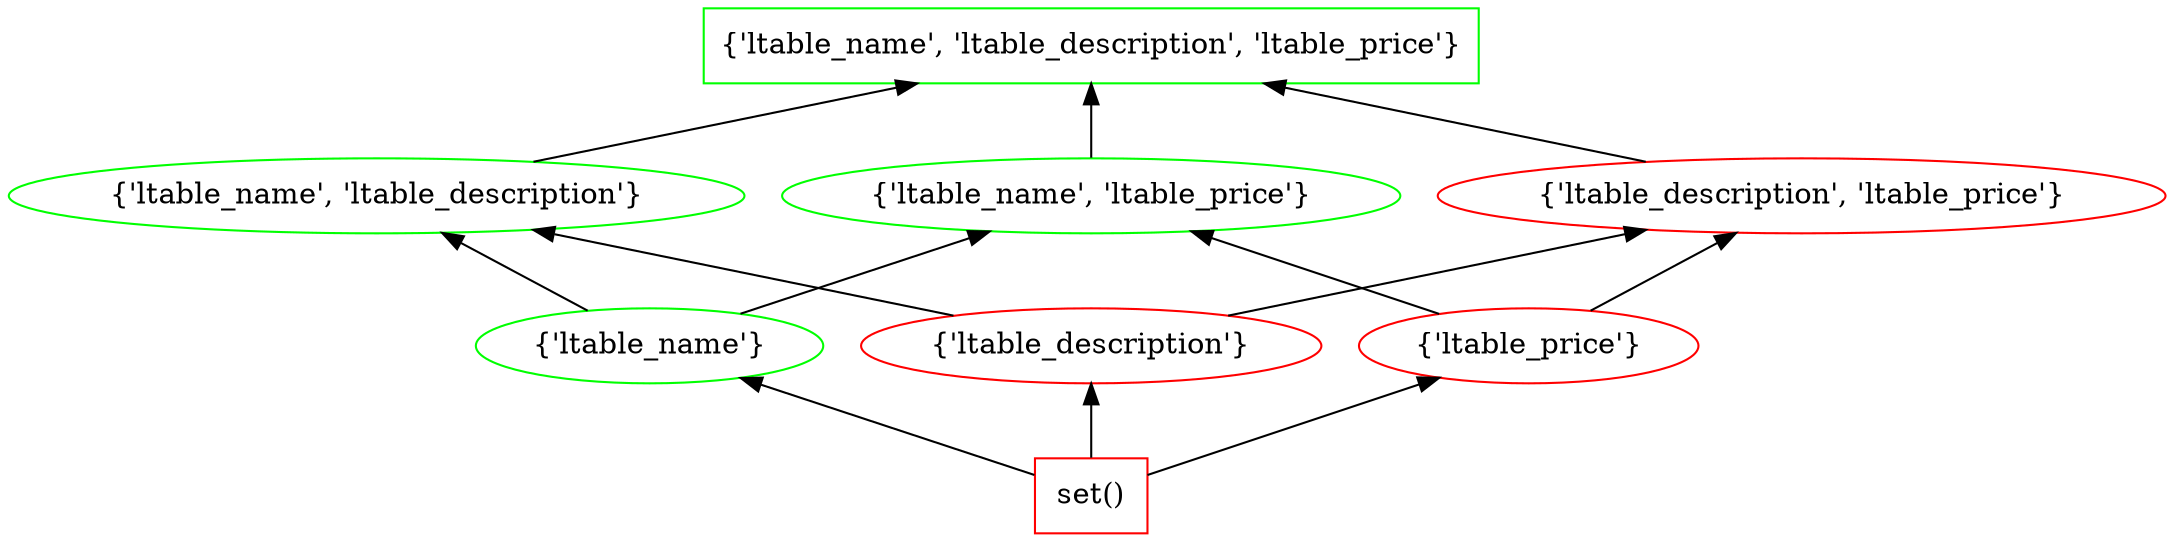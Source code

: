 digraph G {
splines="line"
rankdir=BT
"{'ltable_name', 'ltable_description', 'ltable_price'}" [shape=box];
"set()" [shape=box];
"set()" [color=red];
"set()" -> "{'ltable_name'}";
"set()" -> "{'ltable_description'}";
"set()" -> "{'ltable_price'}";
"{'ltable_name'}" [color=green];
"{'ltable_name'}" -> "{'ltable_name', 'ltable_description'}";
"{'ltable_name'}" -> "{'ltable_name', 'ltable_price'}";
"{'ltable_description'}" [color=red];
"{'ltable_description'}" -> "{'ltable_name', 'ltable_description'}";
"{'ltable_description'}" -> "{'ltable_description', 'ltable_price'}";
"{'ltable_price'}" [color=red];
"{'ltable_price'}" -> "{'ltable_name', 'ltable_price'}";
"{'ltable_price'}" -> "{'ltable_description', 'ltable_price'}";
"{'ltable_name', 'ltable_description'}" [color=green];
"{'ltable_name', 'ltable_description'}" -> "{'ltable_name', 'ltable_description', 'ltable_price'}";
"{'ltable_name', 'ltable_price'}" [color=green];
"{'ltable_name', 'ltable_price'}" -> "{'ltable_name', 'ltable_description', 'ltable_price'}";
"{'ltable_description', 'ltable_price'}" [color=red];
"{'ltable_description', 'ltable_price'}" -> "{'ltable_name', 'ltable_description', 'ltable_price'}";
"{'ltable_name', 'ltable_description', 'ltable_price'}" [color=green];
}